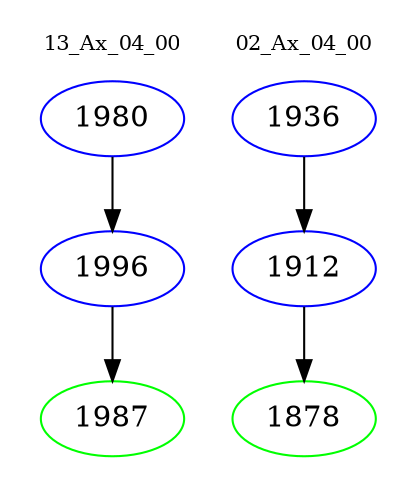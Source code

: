 digraph{
subgraph cluster_0 {
color = white
label = "13_Ax_04_00";
fontsize=10;
T0_1980 [label="1980", color="blue"]
T0_1980 -> T0_1996 [color="black"]
T0_1996 [label="1996", color="blue"]
T0_1996 -> T0_1987 [color="black"]
T0_1987 [label="1987", color="green"]
}
subgraph cluster_1 {
color = white
label = "02_Ax_04_00";
fontsize=10;
T1_1936 [label="1936", color="blue"]
T1_1936 -> T1_1912 [color="black"]
T1_1912 [label="1912", color="blue"]
T1_1912 -> T1_1878 [color="black"]
T1_1878 [label="1878", color="green"]
}
}
